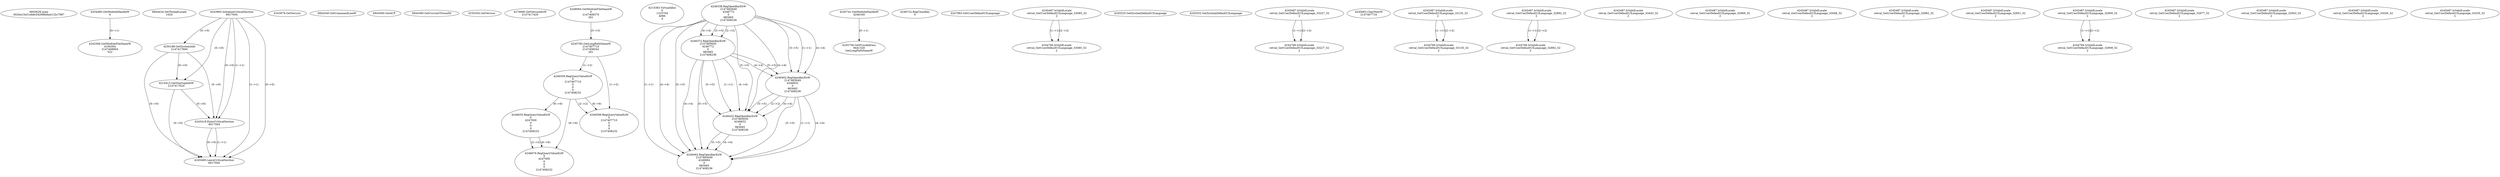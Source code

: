 // Global SCDG with merge call
digraph {
	0 [label="6850628.main
0020a15e51eb8c04296fe6a4132c7987"]
	1 [label="4254480.GetModuleHandleW
0"]
	2 [label="6844434.SetThreadLocale
1024"]
	3 [label="4243965.InitializeCriticalSection
6917004"]
	4 [label="4243979.GetVersion
"]
	5 [label="4250188.GetSystemInfo
2147417660"]
	3 -> 5 [label="(0-->0)"]
	6 [label="6844540.GetCommandLineW
"]
	7 [label="4214413.GetStartupInfoW
2147417624"]
	3 -> 7 [label="(0-->0)"]
	5 -> 7 [label="(0-->0)"]
	8 [label="6844560.GetACP
"]
	9 [label="6844580.GetCurrentThreadId
"]
	10 [label="4250204.GetVersion
"]
	11 [label="4276690.GetVersionExW
2147417420"]
	12 [label="4243306.GetModuleFileNameW
4194304
2147408904
522"]
	1 -> 12 [label="(0-->1)"]
	13 [label="4248064.GetModuleFileNameW
0
2147408370
261"]
	14 [label="4215383.VirtualAlloc
0
1310704
4096
4"]
	15 [label="4246338.RegOpenKeyExW
2147483649
4246772
0
983065
2147408236"]
	16 [label="4245741.GetModuleHandleW
4246160"]
	17 [label="4245758.GetProcAddress
9441320
GetLongPathNameW"]
	16 -> 17 [label="(0-->1)"]
	18 [label="4245785.GetLongPathNameW
2147407710
2147406542
261"]
	13 -> 18 [label="(3-->3)"]
	19 [label="4246556.RegQueryValueExW
0
2147407710
0
0
0
2147408232"]
	18 -> 19 [label="(1-->2)"]
	20 [label="4246635.RegQueryValueExW
0
4247000
0
0
0
2147408232"]
	19 -> 20 [label="(6-->6)"]
	21 [label="4246676.RegQueryValueExW
0
4247000
0
0
0
2147408232"]
	20 -> 21 [label="(2-->2)"]
	19 -> 21 [label="(6-->6)"]
	20 -> 21 [label="(6-->6)"]
	22 [label="4246722.RegCloseKey
0"]
	23 [label="4247883.GetUserDefaultUILanguage
"]
	24 [label="4245418.EnterCriticalSection
6917004"]
	3 -> 24 [label="(1-->1)"]
	3 -> 24 [label="(0-->0)"]
	5 -> 24 [label="(0-->0)"]
	7 -> 24 [label="(0-->0)"]
	25 [label="4245469.LeaveCriticalSection
6917004"]
	3 -> 25 [label="(1-->1)"]
	24 -> 25 [label="(1-->1)"]
	3 -> 25 [label="(0-->0)"]
	5 -> 25 [label="(0-->0)"]
	7 -> 25 [label="(0-->0)"]
	24 -> 25 [label="(0-->0)"]
	26 [label="4245487.IsValidLocale
retval_GetUserDefaultUILanguage_33085_32
2"]
	27 [label="4244766.IsValidLocale
retval_GetUserDefaultUILanguage_33085_32
2"]
	26 -> 27 [label="(1-->1)"]
	26 -> 27 [label="(2-->2)"]
	28 [label="4245525.GetSystemDefaultUILanguage
"]
	29 [label="4245552.GetSystemDefaultUILanguage
"]
	30 [label="4246372.RegOpenKeyExW
2147483650
4246772
0
983065
2147408236"]
	15 -> 30 [label="(2-->2)"]
	15 -> 30 [label="(4-->4)"]
	15 -> 30 [label="(5-->5)"]
	31 [label="4246402.RegOpenKeyExW
2147483649
4246832
0
983065
2147408236"]
	15 -> 31 [label="(1-->1)"]
	15 -> 31 [label="(4-->4)"]
	30 -> 31 [label="(4-->4)"]
	15 -> 31 [label="(5-->5)"]
	30 -> 31 [label="(5-->5)"]
	32 [label="4246599.RegQueryValueExW
0
2147407710
0
0
0
2147408232"]
	18 -> 32 [label="(1-->2)"]
	19 -> 32 [label="(2-->2)"]
	19 -> 32 [label="(6-->6)"]
	33 [label="4245487.IsValidLocale
retval_GetUserDefaultUILanguage_33227_32
2"]
	34 [label="4244766.IsValidLocale
retval_GetUserDefaultUILanguage_33227_32
2"]
	33 -> 34 [label="(1-->1)"]
	33 -> 34 [label="(2-->2)"]
	35 [label="4245683.CharNextW
2147407716"]
	36 [label="4245487.IsValidLocale
retval_GetUserDefaultUILanguage_33135_32
2"]
	37 [label="4244766.IsValidLocale
retval_GetUserDefaultUILanguage_33135_32
2"]
	36 -> 37 [label="(1-->1)"]
	36 -> 37 [label="(2-->2)"]
	38 [label="4245487.IsValidLocale
retval_GetUserDefaultUILanguage_32892_32
2"]
	39 [label="4244766.IsValidLocale
retval_GetUserDefaultUILanguage_32892_32
2"]
	38 -> 39 [label="(1-->1)"]
	38 -> 39 [label="(2-->2)"]
	40 [label="4245487.IsValidLocale
retval_GetUserDefaultUILanguage_33443_32
2"]
	41 [label="4245487.IsValidLocale
retval_GetUserDefaultUILanguage_32969_32
2"]
	42 [label="4245487.IsValidLocale
retval_GetUserDefaultUILanguage_33048_32
2"]
	43 [label="4245487.IsValidLocale
retval_GetUserDefaultUILanguage_32882_32
2"]
	44 [label="4246432.RegOpenKeyExW
2147483650
4246832
0
983065
2147408236"]
	30 -> 44 [label="(1-->1)"]
	31 -> 44 [label="(2-->2)"]
	15 -> 44 [label="(4-->4)"]
	30 -> 44 [label="(4-->4)"]
	31 -> 44 [label="(4-->4)"]
	15 -> 44 [label="(5-->5)"]
	30 -> 44 [label="(5-->5)"]
	31 -> 44 [label="(5-->5)"]
	45 [label="4246462.RegOpenKeyExW
2147483649
4246884
0
983065
2147408236"]
	15 -> 45 [label="(1-->1)"]
	31 -> 45 [label="(1-->1)"]
	15 -> 45 [label="(4-->4)"]
	30 -> 45 [label="(4-->4)"]
	31 -> 45 [label="(4-->4)"]
	44 -> 45 [label="(4-->4)"]
	15 -> 45 [label="(5-->5)"]
	30 -> 45 [label="(5-->5)"]
	31 -> 45 [label="(5-->5)"]
	44 -> 45 [label="(5-->5)"]
	46 [label="4245487.IsValidLocale
retval_GetUserDefaultUILanguage_32951_32
2"]
	47 [label="4245487.IsValidLocale
retval_GetUserDefaultUILanguage_32909_32
2"]
	48 [label="4244766.IsValidLocale
retval_GetUserDefaultUILanguage_32909_32
2"]
	47 -> 48 [label="(1-->1)"]
	47 -> 48 [label="(2-->2)"]
	49 [label="4245487.IsValidLocale
retval_GetUserDefaultUILanguage_32977_32
2"]
	50 [label="4245487.IsValidLocale
retval_GetUserDefaultUILanguage_32943_32
2"]
	51 [label="4245487.IsValidLocale
retval_GetUserDefaultUILanguage_33026_32
2"]
	52 [label="4245487.IsValidLocale
retval_GetUserDefaultUILanguage_33255_32
2"]
}
